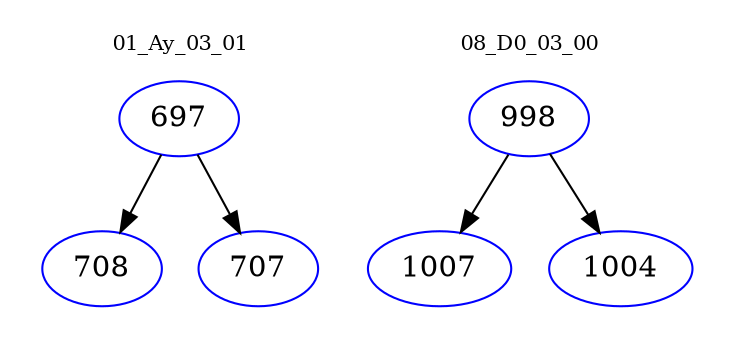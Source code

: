 digraph{
subgraph cluster_0 {
color = white
label = "01_Ay_03_01";
fontsize=10;
T0_697 [label="697", color="blue"]
T0_697 -> T0_708 [color="black"]
T0_708 [label="708", color="blue"]
T0_697 -> T0_707 [color="black"]
T0_707 [label="707", color="blue"]
}
subgraph cluster_1 {
color = white
label = "08_D0_03_00";
fontsize=10;
T1_998 [label="998", color="blue"]
T1_998 -> T1_1007 [color="black"]
T1_1007 [label="1007", color="blue"]
T1_998 -> T1_1004 [color="black"]
T1_1004 [label="1004", color="blue"]
}
}
